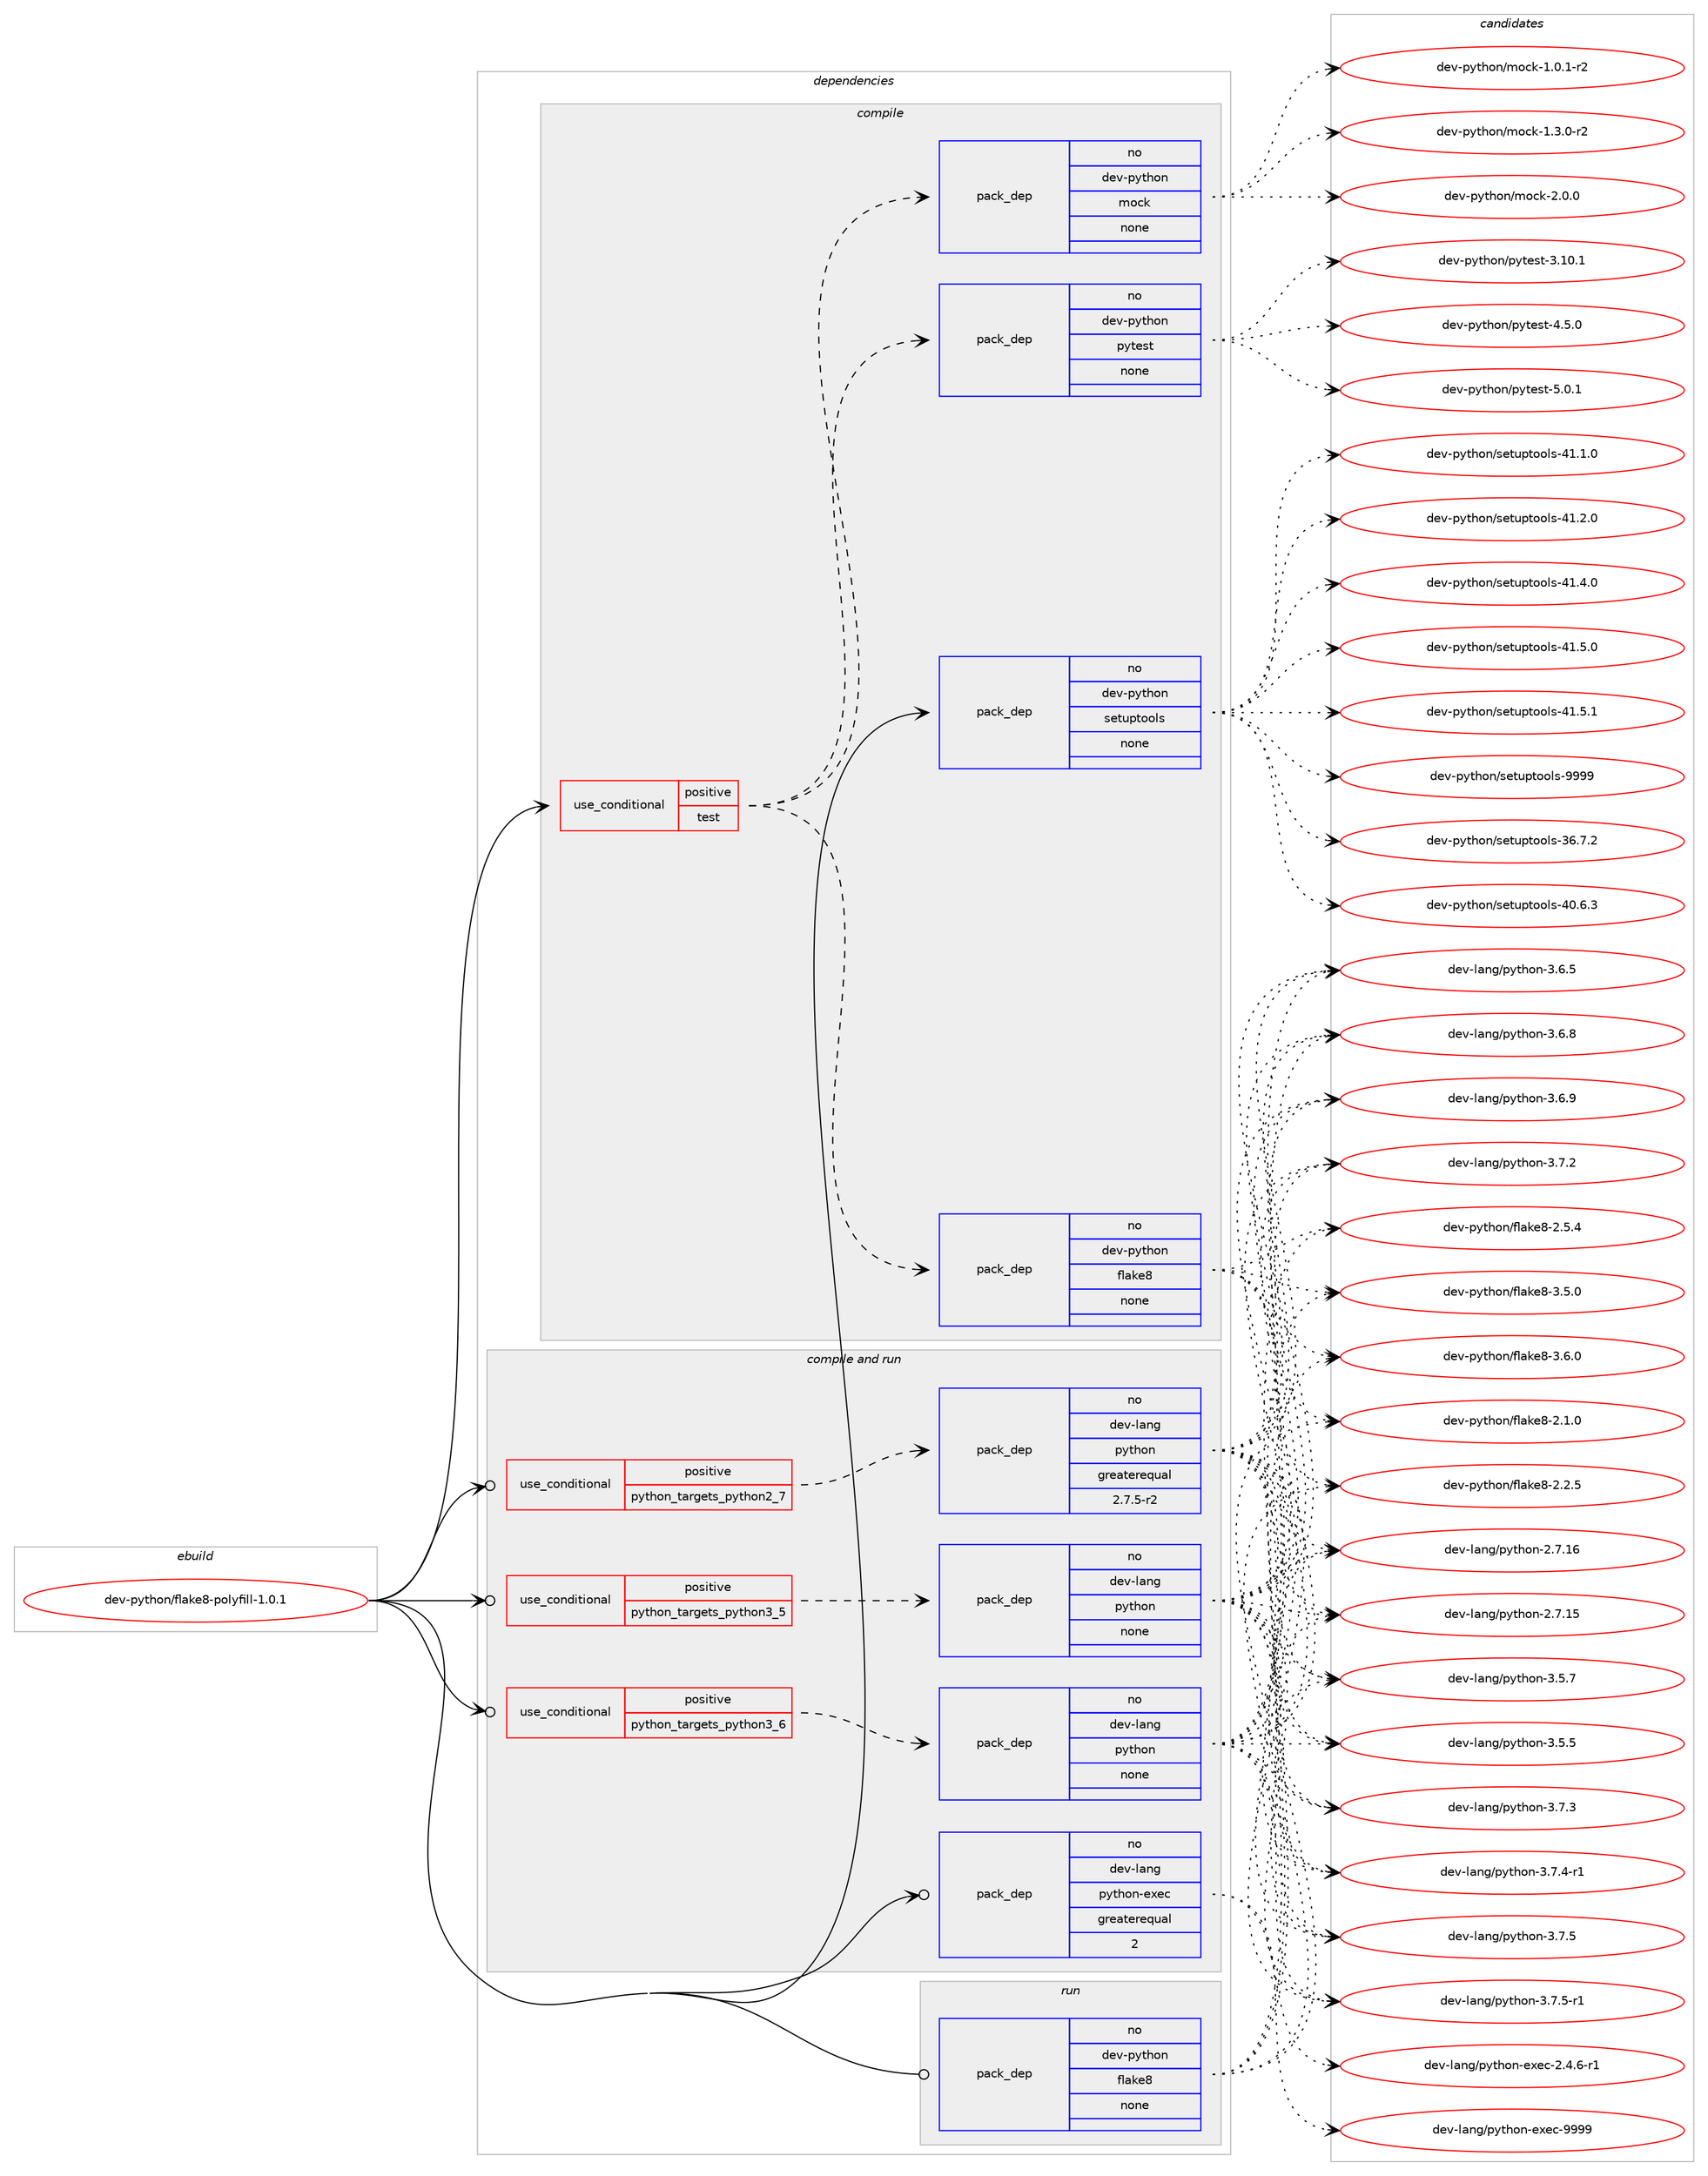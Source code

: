 digraph prolog {

# *************
# Graph options
# *************

newrank=true;
concentrate=true;
compound=true;
graph [rankdir=LR,fontname=Helvetica,fontsize=10,ranksep=1.5];#, ranksep=2.5, nodesep=0.2];
edge  [arrowhead=vee];
node  [fontname=Helvetica,fontsize=10];

# **********
# The ebuild
# **********

subgraph cluster_leftcol {
color=gray;
rank=same;
label=<<i>ebuild</i>>;
id [label="dev-python/flake8-polyfill-1.0.1", color=red, width=4, href="../dev-python/flake8-polyfill-1.0.1.svg"];
}

# ****************
# The dependencies
# ****************

subgraph cluster_midcol {
color=gray;
label=<<i>dependencies</i>>;
subgraph cluster_compile {
fillcolor="#eeeeee";
style=filled;
label=<<i>compile</i>>;
subgraph cond139337 {
dependency604462 [label=<<TABLE BORDER="0" CELLBORDER="1" CELLSPACING="0" CELLPADDING="4"><TR><TD ROWSPAN="3" CELLPADDING="10">use_conditional</TD></TR><TR><TD>positive</TD></TR><TR><TD>test</TD></TR></TABLE>>, shape=none, color=red];
subgraph pack453328 {
dependency604463 [label=<<TABLE BORDER="0" CELLBORDER="1" CELLSPACING="0" CELLPADDING="4" WIDTH="220"><TR><TD ROWSPAN="6" CELLPADDING="30">pack_dep</TD></TR><TR><TD WIDTH="110">no</TD></TR><TR><TD>dev-python</TD></TR><TR><TD>flake8</TD></TR><TR><TD>none</TD></TR><TR><TD></TD></TR></TABLE>>, shape=none, color=blue];
}
dependency604462:e -> dependency604463:w [weight=20,style="dashed",arrowhead="vee"];
subgraph pack453329 {
dependency604464 [label=<<TABLE BORDER="0" CELLBORDER="1" CELLSPACING="0" CELLPADDING="4" WIDTH="220"><TR><TD ROWSPAN="6" CELLPADDING="30">pack_dep</TD></TR><TR><TD WIDTH="110">no</TD></TR><TR><TD>dev-python</TD></TR><TR><TD>mock</TD></TR><TR><TD>none</TD></TR><TR><TD></TD></TR></TABLE>>, shape=none, color=blue];
}
dependency604462:e -> dependency604464:w [weight=20,style="dashed",arrowhead="vee"];
subgraph pack453330 {
dependency604465 [label=<<TABLE BORDER="0" CELLBORDER="1" CELLSPACING="0" CELLPADDING="4" WIDTH="220"><TR><TD ROWSPAN="6" CELLPADDING="30">pack_dep</TD></TR><TR><TD WIDTH="110">no</TD></TR><TR><TD>dev-python</TD></TR><TR><TD>pytest</TD></TR><TR><TD>none</TD></TR><TR><TD></TD></TR></TABLE>>, shape=none, color=blue];
}
dependency604462:e -> dependency604465:w [weight=20,style="dashed",arrowhead="vee"];
}
id:e -> dependency604462:w [weight=20,style="solid",arrowhead="vee"];
subgraph pack453331 {
dependency604466 [label=<<TABLE BORDER="0" CELLBORDER="1" CELLSPACING="0" CELLPADDING="4" WIDTH="220"><TR><TD ROWSPAN="6" CELLPADDING="30">pack_dep</TD></TR><TR><TD WIDTH="110">no</TD></TR><TR><TD>dev-python</TD></TR><TR><TD>setuptools</TD></TR><TR><TD>none</TD></TR><TR><TD></TD></TR></TABLE>>, shape=none, color=blue];
}
id:e -> dependency604466:w [weight=20,style="solid",arrowhead="vee"];
}
subgraph cluster_compileandrun {
fillcolor="#eeeeee";
style=filled;
label=<<i>compile and run</i>>;
subgraph cond139338 {
dependency604467 [label=<<TABLE BORDER="0" CELLBORDER="1" CELLSPACING="0" CELLPADDING="4"><TR><TD ROWSPAN="3" CELLPADDING="10">use_conditional</TD></TR><TR><TD>positive</TD></TR><TR><TD>python_targets_python2_7</TD></TR></TABLE>>, shape=none, color=red];
subgraph pack453332 {
dependency604468 [label=<<TABLE BORDER="0" CELLBORDER="1" CELLSPACING="0" CELLPADDING="4" WIDTH="220"><TR><TD ROWSPAN="6" CELLPADDING="30">pack_dep</TD></TR><TR><TD WIDTH="110">no</TD></TR><TR><TD>dev-lang</TD></TR><TR><TD>python</TD></TR><TR><TD>greaterequal</TD></TR><TR><TD>2.7.5-r2</TD></TR></TABLE>>, shape=none, color=blue];
}
dependency604467:e -> dependency604468:w [weight=20,style="dashed",arrowhead="vee"];
}
id:e -> dependency604467:w [weight=20,style="solid",arrowhead="odotvee"];
subgraph cond139339 {
dependency604469 [label=<<TABLE BORDER="0" CELLBORDER="1" CELLSPACING="0" CELLPADDING="4"><TR><TD ROWSPAN="3" CELLPADDING="10">use_conditional</TD></TR><TR><TD>positive</TD></TR><TR><TD>python_targets_python3_5</TD></TR></TABLE>>, shape=none, color=red];
subgraph pack453333 {
dependency604470 [label=<<TABLE BORDER="0" CELLBORDER="1" CELLSPACING="0" CELLPADDING="4" WIDTH="220"><TR><TD ROWSPAN="6" CELLPADDING="30">pack_dep</TD></TR><TR><TD WIDTH="110">no</TD></TR><TR><TD>dev-lang</TD></TR><TR><TD>python</TD></TR><TR><TD>none</TD></TR><TR><TD></TD></TR></TABLE>>, shape=none, color=blue];
}
dependency604469:e -> dependency604470:w [weight=20,style="dashed",arrowhead="vee"];
}
id:e -> dependency604469:w [weight=20,style="solid",arrowhead="odotvee"];
subgraph cond139340 {
dependency604471 [label=<<TABLE BORDER="0" CELLBORDER="1" CELLSPACING="0" CELLPADDING="4"><TR><TD ROWSPAN="3" CELLPADDING="10">use_conditional</TD></TR><TR><TD>positive</TD></TR><TR><TD>python_targets_python3_6</TD></TR></TABLE>>, shape=none, color=red];
subgraph pack453334 {
dependency604472 [label=<<TABLE BORDER="0" CELLBORDER="1" CELLSPACING="0" CELLPADDING="4" WIDTH="220"><TR><TD ROWSPAN="6" CELLPADDING="30">pack_dep</TD></TR><TR><TD WIDTH="110">no</TD></TR><TR><TD>dev-lang</TD></TR><TR><TD>python</TD></TR><TR><TD>none</TD></TR><TR><TD></TD></TR></TABLE>>, shape=none, color=blue];
}
dependency604471:e -> dependency604472:w [weight=20,style="dashed",arrowhead="vee"];
}
id:e -> dependency604471:w [weight=20,style="solid",arrowhead="odotvee"];
subgraph pack453335 {
dependency604473 [label=<<TABLE BORDER="0" CELLBORDER="1" CELLSPACING="0" CELLPADDING="4" WIDTH="220"><TR><TD ROWSPAN="6" CELLPADDING="30">pack_dep</TD></TR><TR><TD WIDTH="110">no</TD></TR><TR><TD>dev-lang</TD></TR><TR><TD>python-exec</TD></TR><TR><TD>greaterequal</TD></TR><TR><TD>2</TD></TR></TABLE>>, shape=none, color=blue];
}
id:e -> dependency604473:w [weight=20,style="solid",arrowhead="odotvee"];
}
subgraph cluster_run {
fillcolor="#eeeeee";
style=filled;
label=<<i>run</i>>;
subgraph pack453336 {
dependency604474 [label=<<TABLE BORDER="0" CELLBORDER="1" CELLSPACING="0" CELLPADDING="4" WIDTH="220"><TR><TD ROWSPAN="6" CELLPADDING="30">pack_dep</TD></TR><TR><TD WIDTH="110">no</TD></TR><TR><TD>dev-python</TD></TR><TR><TD>flake8</TD></TR><TR><TD>none</TD></TR><TR><TD></TD></TR></TABLE>>, shape=none, color=blue];
}
id:e -> dependency604474:w [weight=20,style="solid",arrowhead="odot"];
}
}

# **************
# The candidates
# **************

subgraph cluster_choices {
rank=same;
color=gray;
label=<<i>candidates</i>>;

subgraph choice453328 {
color=black;
nodesep=1;
choice10010111845112121116104111110471021089710710156455046494648 [label="dev-python/flake8-2.1.0", color=red, width=4,href="../dev-python/flake8-2.1.0.svg"];
choice10010111845112121116104111110471021089710710156455046504653 [label="dev-python/flake8-2.2.5", color=red, width=4,href="../dev-python/flake8-2.2.5.svg"];
choice10010111845112121116104111110471021089710710156455046534652 [label="dev-python/flake8-2.5.4", color=red, width=4,href="../dev-python/flake8-2.5.4.svg"];
choice10010111845112121116104111110471021089710710156455146534648 [label="dev-python/flake8-3.5.0", color=red, width=4,href="../dev-python/flake8-3.5.0.svg"];
choice10010111845112121116104111110471021089710710156455146544648 [label="dev-python/flake8-3.6.0", color=red, width=4,href="../dev-python/flake8-3.6.0.svg"];
dependency604463:e -> choice10010111845112121116104111110471021089710710156455046494648:w [style=dotted,weight="100"];
dependency604463:e -> choice10010111845112121116104111110471021089710710156455046504653:w [style=dotted,weight="100"];
dependency604463:e -> choice10010111845112121116104111110471021089710710156455046534652:w [style=dotted,weight="100"];
dependency604463:e -> choice10010111845112121116104111110471021089710710156455146534648:w [style=dotted,weight="100"];
dependency604463:e -> choice10010111845112121116104111110471021089710710156455146544648:w [style=dotted,weight="100"];
}
subgraph choice453329 {
color=black;
nodesep=1;
choice1001011184511212111610411111047109111991074549464846494511450 [label="dev-python/mock-1.0.1-r2", color=red, width=4,href="../dev-python/mock-1.0.1-r2.svg"];
choice1001011184511212111610411111047109111991074549465146484511450 [label="dev-python/mock-1.3.0-r2", color=red, width=4,href="../dev-python/mock-1.3.0-r2.svg"];
choice100101118451121211161041111104710911199107455046484648 [label="dev-python/mock-2.0.0", color=red, width=4,href="../dev-python/mock-2.0.0.svg"];
dependency604464:e -> choice1001011184511212111610411111047109111991074549464846494511450:w [style=dotted,weight="100"];
dependency604464:e -> choice1001011184511212111610411111047109111991074549465146484511450:w [style=dotted,weight="100"];
dependency604464:e -> choice100101118451121211161041111104710911199107455046484648:w [style=dotted,weight="100"];
}
subgraph choice453330 {
color=black;
nodesep=1;
choice100101118451121211161041111104711212111610111511645514649484649 [label="dev-python/pytest-3.10.1", color=red, width=4,href="../dev-python/pytest-3.10.1.svg"];
choice1001011184511212111610411111047112121116101115116455246534648 [label="dev-python/pytest-4.5.0", color=red, width=4,href="../dev-python/pytest-4.5.0.svg"];
choice1001011184511212111610411111047112121116101115116455346484649 [label="dev-python/pytest-5.0.1", color=red, width=4,href="../dev-python/pytest-5.0.1.svg"];
dependency604465:e -> choice100101118451121211161041111104711212111610111511645514649484649:w [style=dotted,weight="100"];
dependency604465:e -> choice1001011184511212111610411111047112121116101115116455246534648:w [style=dotted,weight="100"];
dependency604465:e -> choice1001011184511212111610411111047112121116101115116455346484649:w [style=dotted,weight="100"];
}
subgraph choice453331 {
color=black;
nodesep=1;
choice100101118451121211161041111104711510111611711211611111110811545515446554650 [label="dev-python/setuptools-36.7.2", color=red, width=4,href="../dev-python/setuptools-36.7.2.svg"];
choice100101118451121211161041111104711510111611711211611111110811545524846544651 [label="dev-python/setuptools-40.6.3", color=red, width=4,href="../dev-python/setuptools-40.6.3.svg"];
choice100101118451121211161041111104711510111611711211611111110811545524946494648 [label="dev-python/setuptools-41.1.0", color=red, width=4,href="../dev-python/setuptools-41.1.0.svg"];
choice100101118451121211161041111104711510111611711211611111110811545524946504648 [label="dev-python/setuptools-41.2.0", color=red, width=4,href="../dev-python/setuptools-41.2.0.svg"];
choice100101118451121211161041111104711510111611711211611111110811545524946524648 [label="dev-python/setuptools-41.4.0", color=red, width=4,href="../dev-python/setuptools-41.4.0.svg"];
choice100101118451121211161041111104711510111611711211611111110811545524946534648 [label="dev-python/setuptools-41.5.0", color=red, width=4,href="../dev-python/setuptools-41.5.0.svg"];
choice100101118451121211161041111104711510111611711211611111110811545524946534649 [label="dev-python/setuptools-41.5.1", color=red, width=4,href="../dev-python/setuptools-41.5.1.svg"];
choice10010111845112121116104111110471151011161171121161111111081154557575757 [label="dev-python/setuptools-9999", color=red, width=4,href="../dev-python/setuptools-9999.svg"];
dependency604466:e -> choice100101118451121211161041111104711510111611711211611111110811545515446554650:w [style=dotted,weight="100"];
dependency604466:e -> choice100101118451121211161041111104711510111611711211611111110811545524846544651:w [style=dotted,weight="100"];
dependency604466:e -> choice100101118451121211161041111104711510111611711211611111110811545524946494648:w [style=dotted,weight="100"];
dependency604466:e -> choice100101118451121211161041111104711510111611711211611111110811545524946504648:w [style=dotted,weight="100"];
dependency604466:e -> choice100101118451121211161041111104711510111611711211611111110811545524946524648:w [style=dotted,weight="100"];
dependency604466:e -> choice100101118451121211161041111104711510111611711211611111110811545524946534648:w [style=dotted,weight="100"];
dependency604466:e -> choice100101118451121211161041111104711510111611711211611111110811545524946534649:w [style=dotted,weight="100"];
dependency604466:e -> choice10010111845112121116104111110471151011161171121161111111081154557575757:w [style=dotted,weight="100"];
}
subgraph choice453332 {
color=black;
nodesep=1;
choice10010111845108971101034711212111610411111045504655464953 [label="dev-lang/python-2.7.15", color=red, width=4,href="../dev-lang/python-2.7.15.svg"];
choice10010111845108971101034711212111610411111045504655464954 [label="dev-lang/python-2.7.16", color=red, width=4,href="../dev-lang/python-2.7.16.svg"];
choice100101118451089711010347112121116104111110455146534653 [label="dev-lang/python-3.5.5", color=red, width=4,href="../dev-lang/python-3.5.5.svg"];
choice100101118451089711010347112121116104111110455146534655 [label="dev-lang/python-3.5.7", color=red, width=4,href="../dev-lang/python-3.5.7.svg"];
choice100101118451089711010347112121116104111110455146544653 [label="dev-lang/python-3.6.5", color=red, width=4,href="../dev-lang/python-3.6.5.svg"];
choice100101118451089711010347112121116104111110455146544656 [label="dev-lang/python-3.6.8", color=red, width=4,href="../dev-lang/python-3.6.8.svg"];
choice100101118451089711010347112121116104111110455146544657 [label="dev-lang/python-3.6.9", color=red, width=4,href="../dev-lang/python-3.6.9.svg"];
choice100101118451089711010347112121116104111110455146554650 [label="dev-lang/python-3.7.2", color=red, width=4,href="../dev-lang/python-3.7.2.svg"];
choice100101118451089711010347112121116104111110455146554651 [label="dev-lang/python-3.7.3", color=red, width=4,href="../dev-lang/python-3.7.3.svg"];
choice1001011184510897110103471121211161041111104551465546524511449 [label="dev-lang/python-3.7.4-r1", color=red, width=4,href="../dev-lang/python-3.7.4-r1.svg"];
choice100101118451089711010347112121116104111110455146554653 [label="dev-lang/python-3.7.5", color=red, width=4,href="../dev-lang/python-3.7.5.svg"];
choice1001011184510897110103471121211161041111104551465546534511449 [label="dev-lang/python-3.7.5-r1", color=red, width=4,href="../dev-lang/python-3.7.5-r1.svg"];
dependency604468:e -> choice10010111845108971101034711212111610411111045504655464953:w [style=dotted,weight="100"];
dependency604468:e -> choice10010111845108971101034711212111610411111045504655464954:w [style=dotted,weight="100"];
dependency604468:e -> choice100101118451089711010347112121116104111110455146534653:w [style=dotted,weight="100"];
dependency604468:e -> choice100101118451089711010347112121116104111110455146534655:w [style=dotted,weight="100"];
dependency604468:e -> choice100101118451089711010347112121116104111110455146544653:w [style=dotted,weight="100"];
dependency604468:e -> choice100101118451089711010347112121116104111110455146544656:w [style=dotted,weight="100"];
dependency604468:e -> choice100101118451089711010347112121116104111110455146544657:w [style=dotted,weight="100"];
dependency604468:e -> choice100101118451089711010347112121116104111110455146554650:w [style=dotted,weight="100"];
dependency604468:e -> choice100101118451089711010347112121116104111110455146554651:w [style=dotted,weight="100"];
dependency604468:e -> choice1001011184510897110103471121211161041111104551465546524511449:w [style=dotted,weight="100"];
dependency604468:e -> choice100101118451089711010347112121116104111110455146554653:w [style=dotted,weight="100"];
dependency604468:e -> choice1001011184510897110103471121211161041111104551465546534511449:w [style=dotted,weight="100"];
}
subgraph choice453333 {
color=black;
nodesep=1;
choice10010111845108971101034711212111610411111045504655464953 [label="dev-lang/python-2.7.15", color=red, width=4,href="../dev-lang/python-2.7.15.svg"];
choice10010111845108971101034711212111610411111045504655464954 [label="dev-lang/python-2.7.16", color=red, width=4,href="../dev-lang/python-2.7.16.svg"];
choice100101118451089711010347112121116104111110455146534653 [label="dev-lang/python-3.5.5", color=red, width=4,href="../dev-lang/python-3.5.5.svg"];
choice100101118451089711010347112121116104111110455146534655 [label="dev-lang/python-3.5.7", color=red, width=4,href="../dev-lang/python-3.5.7.svg"];
choice100101118451089711010347112121116104111110455146544653 [label="dev-lang/python-3.6.5", color=red, width=4,href="../dev-lang/python-3.6.5.svg"];
choice100101118451089711010347112121116104111110455146544656 [label="dev-lang/python-3.6.8", color=red, width=4,href="../dev-lang/python-3.6.8.svg"];
choice100101118451089711010347112121116104111110455146544657 [label="dev-lang/python-3.6.9", color=red, width=4,href="../dev-lang/python-3.6.9.svg"];
choice100101118451089711010347112121116104111110455146554650 [label="dev-lang/python-3.7.2", color=red, width=4,href="../dev-lang/python-3.7.2.svg"];
choice100101118451089711010347112121116104111110455146554651 [label="dev-lang/python-3.7.3", color=red, width=4,href="../dev-lang/python-3.7.3.svg"];
choice1001011184510897110103471121211161041111104551465546524511449 [label="dev-lang/python-3.7.4-r1", color=red, width=4,href="../dev-lang/python-3.7.4-r1.svg"];
choice100101118451089711010347112121116104111110455146554653 [label="dev-lang/python-3.7.5", color=red, width=4,href="../dev-lang/python-3.7.5.svg"];
choice1001011184510897110103471121211161041111104551465546534511449 [label="dev-lang/python-3.7.5-r1", color=red, width=4,href="../dev-lang/python-3.7.5-r1.svg"];
dependency604470:e -> choice10010111845108971101034711212111610411111045504655464953:w [style=dotted,weight="100"];
dependency604470:e -> choice10010111845108971101034711212111610411111045504655464954:w [style=dotted,weight="100"];
dependency604470:e -> choice100101118451089711010347112121116104111110455146534653:w [style=dotted,weight="100"];
dependency604470:e -> choice100101118451089711010347112121116104111110455146534655:w [style=dotted,weight="100"];
dependency604470:e -> choice100101118451089711010347112121116104111110455146544653:w [style=dotted,weight="100"];
dependency604470:e -> choice100101118451089711010347112121116104111110455146544656:w [style=dotted,weight="100"];
dependency604470:e -> choice100101118451089711010347112121116104111110455146544657:w [style=dotted,weight="100"];
dependency604470:e -> choice100101118451089711010347112121116104111110455146554650:w [style=dotted,weight="100"];
dependency604470:e -> choice100101118451089711010347112121116104111110455146554651:w [style=dotted,weight="100"];
dependency604470:e -> choice1001011184510897110103471121211161041111104551465546524511449:w [style=dotted,weight="100"];
dependency604470:e -> choice100101118451089711010347112121116104111110455146554653:w [style=dotted,weight="100"];
dependency604470:e -> choice1001011184510897110103471121211161041111104551465546534511449:w [style=dotted,weight="100"];
}
subgraph choice453334 {
color=black;
nodesep=1;
choice10010111845108971101034711212111610411111045504655464953 [label="dev-lang/python-2.7.15", color=red, width=4,href="../dev-lang/python-2.7.15.svg"];
choice10010111845108971101034711212111610411111045504655464954 [label="dev-lang/python-2.7.16", color=red, width=4,href="../dev-lang/python-2.7.16.svg"];
choice100101118451089711010347112121116104111110455146534653 [label="dev-lang/python-3.5.5", color=red, width=4,href="../dev-lang/python-3.5.5.svg"];
choice100101118451089711010347112121116104111110455146534655 [label="dev-lang/python-3.5.7", color=red, width=4,href="../dev-lang/python-3.5.7.svg"];
choice100101118451089711010347112121116104111110455146544653 [label="dev-lang/python-3.6.5", color=red, width=4,href="../dev-lang/python-3.6.5.svg"];
choice100101118451089711010347112121116104111110455146544656 [label="dev-lang/python-3.6.8", color=red, width=4,href="../dev-lang/python-3.6.8.svg"];
choice100101118451089711010347112121116104111110455146544657 [label="dev-lang/python-3.6.9", color=red, width=4,href="../dev-lang/python-3.6.9.svg"];
choice100101118451089711010347112121116104111110455146554650 [label="dev-lang/python-3.7.2", color=red, width=4,href="../dev-lang/python-3.7.2.svg"];
choice100101118451089711010347112121116104111110455146554651 [label="dev-lang/python-3.7.3", color=red, width=4,href="../dev-lang/python-3.7.3.svg"];
choice1001011184510897110103471121211161041111104551465546524511449 [label="dev-lang/python-3.7.4-r1", color=red, width=4,href="../dev-lang/python-3.7.4-r1.svg"];
choice100101118451089711010347112121116104111110455146554653 [label="dev-lang/python-3.7.5", color=red, width=4,href="../dev-lang/python-3.7.5.svg"];
choice1001011184510897110103471121211161041111104551465546534511449 [label="dev-lang/python-3.7.5-r1", color=red, width=4,href="../dev-lang/python-3.7.5-r1.svg"];
dependency604472:e -> choice10010111845108971101034711212111610411111045504655464953:w [style=dotted,weight="100"];
dependency604472:e -> choice10010111845108971101034711212111610411111045504655464954:w [style=dotted,weight="100"];
dependency604472:e -> choice100101118451089711010347112121116104111110455146534653:w [style=dotted,weight="100"];
dependency604472:e -> choice100101118451089711010347112121116104111110455146534655:w [style=dotted,weight="100"];
dependency604472:e -> choice100101118451089711010347112121116104111110455146544653:w [style=dotted,weight="100"];
dependency604472:e -> choice100101118451089711010347112121116104111110455146544656:w [style=dotted,weight="100"];
dependency604472:e -> choice100101118451089711010347112121116104111110455146544657:w [style=dotted,weight="100"];
dependency604472:e -> choice100101118451089711010347112121116104111110455146554650:w [style=dotted,weight="100"];
dependency604472:e -> choice100101118451089711010347112121116104111110455146554651:w [style=dotted,weight="100"];
dependency604472:e -> choice1001011184510897110103471121211161041111104551465546524511449:w [style=dotted,weight="100"];
dependency604472:e -> choice100101118451089711010347112121116104111110455146554653:w [style=dotted,weight="100"];
dependency604472:e -> choice1001011184510897110103471121211161041111104551465546534511449:w [style=dotted,weight="100"];
}
subgraph choice453335 {
color=black;
nodesep=1;
choice10010111845108971101034711212111610411111045101120101994550465246544511449 [label="dev-lang/python-exec-2.4.6-r1", color=red, width=4,href="../dev-lang/python-exec-2.4.6-r1.svg"];
choice10010111845108971101034711212111610411111045101120101994557575757 [label="dev-lang/python-exec-9999", color=red, width=4,href="../dev-lang/python-exec-9999.svg"];
dependency604473:e -> choice10010111845108971101034711212111610411111045101120101994550465246544511449:w [style=dotted,weight="100"];
dependency604473:e -> choice10010111845108971101034711212111610411111045101120101994557575757:w [style=dotted,weight="100"];
}
subgraph choice453336 {
color=black;
nodesep=1;
choice10010111845112121116104111110471021089710710156455046494648 [label="dev-python/flake8-2.1.0", color=red, width=4,href="../dev-python/flake8-2.1.0.svg"];
choice10010111845112121116104111110471021089710710156455046504653 [label="dev-python/flake8-2.2.5", color=red, width=4,href="../dev-python/flake8-2.2.5.svg"];
choice10010111845112121116104111110471021089710710156455046534652 [label="dev-python/flake8-2.5.4", color=red, width=4,href="../dev-python/flake8-2.5.4.svg"];
choice10010111845112121116104111110471021089710710156455146534648 [label="dev-python/flake8-3.5.0", color=red, width=4,href="../dev-python/flake8-3.5.0.svg"];
choice10010111845112121116104111110471021089710710156455146544648 [label="dev-python/flake8-3.6.0", color=red, width=4,href="../dev-python/flake8-3.6.0.svg"];
dependency604474:e -> choice10010111845112121116104111110471021089710710156455046494648:w [style=dotted,weight="100"];
dependency604474:e -> choice10010111845112121116104111110471021089710710156455046504653:w [style=dotted,weight="100"];
dependency604474:e -> choice10010111845112121116104111110471021089710710156455046534652:w [style=dotted,weight="100"];
dependency604474:e -> choice10010111845112121116104111110471021089710710156455146534648:w [style=dotted,weight="100"];
dependency604474:e -> choice10010111845112121116104111110471021089710710156455146544648:w [style=dotted,weight="100"];
}
}

}
